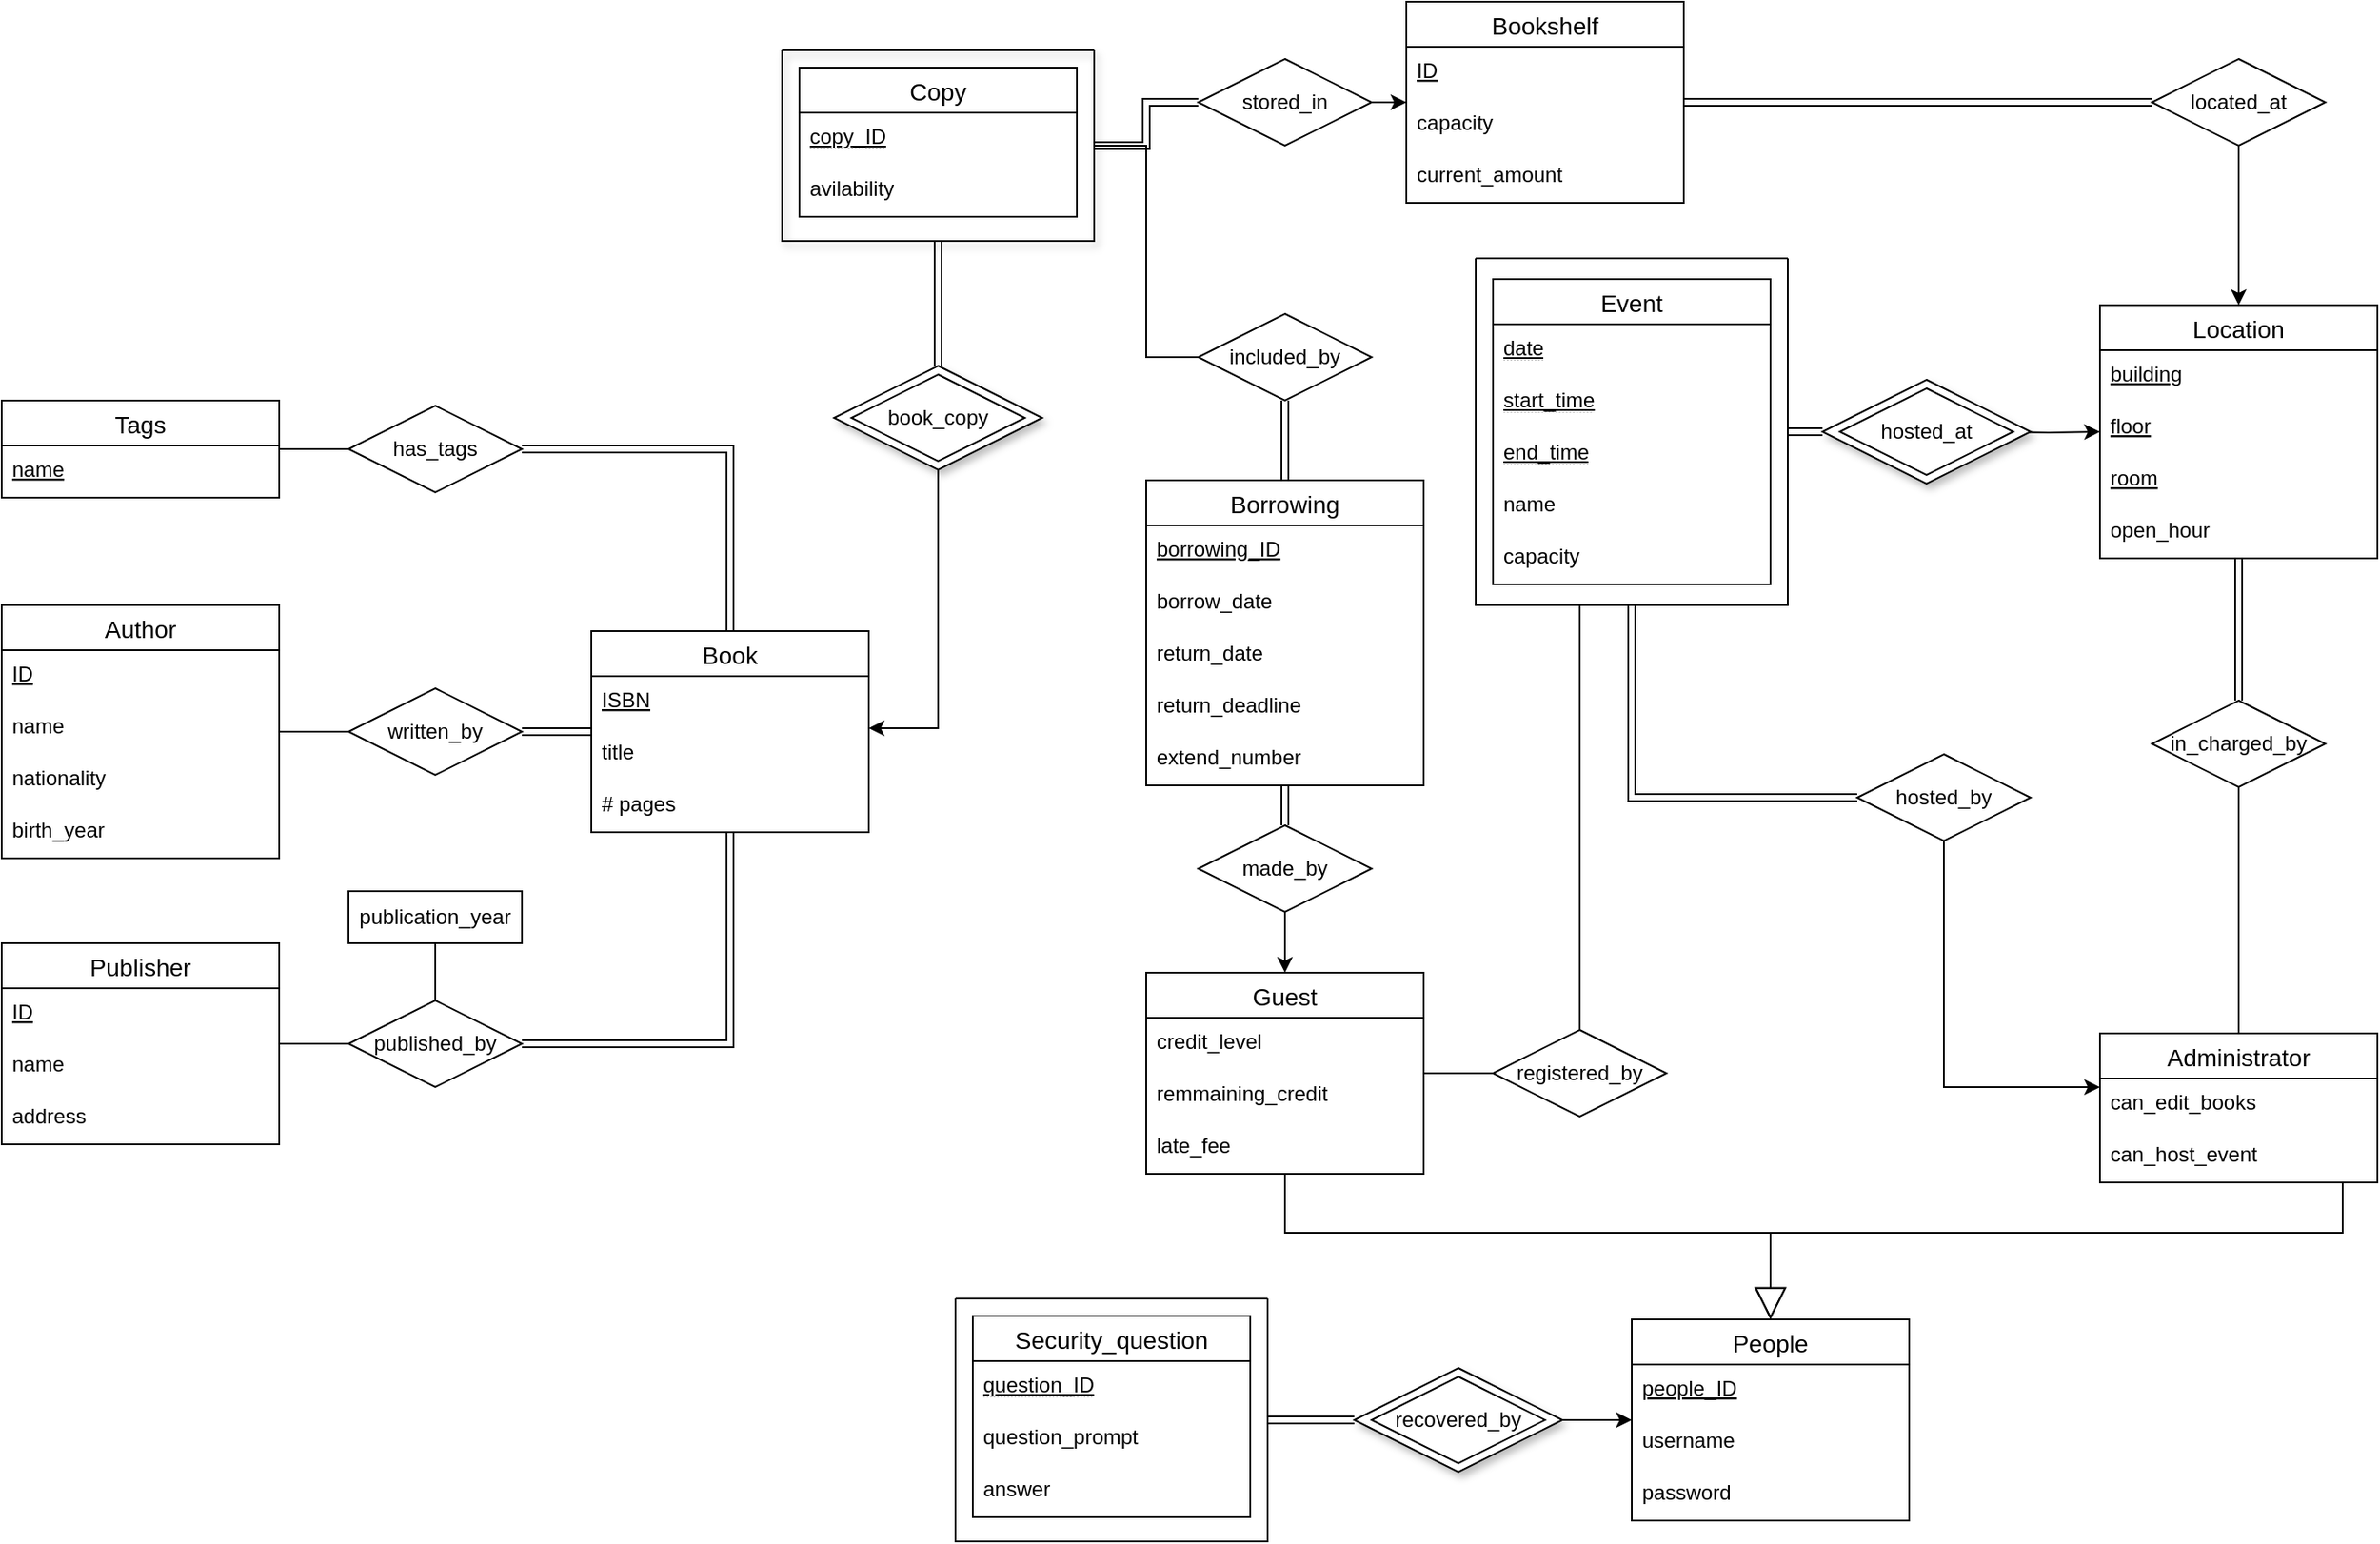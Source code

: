 <mxfile version="20.8.16" type="device"><diagram id="R2lEEEUBdFMjLlhIrx00" name="Page-1"><mxGraphModel dx="1754" dy="674" grid="1" gridSize="10" guides="1" tooltips="1" connect="1" arrows="1" fold="1" page="1" pageScale="1" pageWidth="850" pageHeight="1100" math="0" shadow="0" extFonts="Permanent Marker^https://fonts.googleapis.com/css?family=Permanent+Marker"><root><mxCell id="0"/><mxCell id="1" parent="0"/><mxCell id="M0YwCfA4mjr5i9VfoFUj-1" value="Book" style="swimlane;fontStyle=0;childLayout=stackLayout;horizontal=1;startSize=26;horizontalStack=0;resizeParent=1;resizeParentMax=0;resizeLast=0;collapsible=1;marginBottom=0;align=center;fontSize=14;" parent="1" vertex="1"><mxGeometry x="-170" y="413" width="160" height="116" as="geometry"/></mxCell><mxCell id="M0YwCfA4mjr5i9VfoFUj-2" value="ISBN" style="text;strokeColor=none;fillColor=none;spacingLeft=4;spacingRight=4;overflow=hidden;rotatable=0;points=[[0,0.5],[1,0.5]];portConstraint=eastwest;fontSize=12;fontStyle=4" parent="M0YwCfA4mjr5i9VfoFUj-1" vertex="1"><mxGeometry y="26" width="160" height="30" as="geometry"/></mxCell><mxCell id="M0YwCfA4mjr5i9VfoFUj-3" value="title" style="text;strokeColor=none;fillColor=none;spacingLeft=4;spacingRight=4;overflow=hidden;rotatable=0;points=[[0,0.5],[1,0.5]];portConstraint=eastwest;fontSize=12;" parent="M0YwCfA4mjr5i9VfoFUj-1" vertex="1"><mxGeometry y="56" width="160" height="30" as="geometry"/></mxCell><mxCell id="6Vq29FL__fgsb-6oe8JI-12" value="# pages" style="text;strokeColor=none;fillColor=none;spacingLeft=4;spacingRight=4;overflow=hidden;rotatable=0;points=[[0,0.5],[1,0.5]];portConstraint=eastwest;fontSize=12;" parent="M0YwCfA4mjr5i9VfoFUj-1" vertex="1"><mxGeometry y="86" width="160" height="30" as="geometry"/></mxCell><mxCell id="M0YwCfA4mjr5i9VfoFUj-5" value="Bookshelf" style="swimlane;fontStyle=0;childLayout=stackLayout;horizontal=1;startSize=26;horizontalStack=0;resizeParent=1;resizeParentMax=0;resizeLast=0;collapsible=1;marginBottom=0;align=center;fontSize=14;" parent="1" vertex="1"><mxGeometry x="300" y="50" width="160" height="116" as="geometry"/></mxCell><mxCell id="M0YwCfA4mjr5i9VfoFUj-6" value="ID" style="text;strokeColor=none;fillColor=none;spacingLeft=4;spacingRight=4;overflow=hidden;rotatable=0;points=[[0,0.5],[1,0.5]];portConstraint=eastwest;fontSize=12;fontStyle=4" parent="M0YwCfA4mjr5i9VfoFUj-5" vertex="1"><mxGeometry y="26" width="160" height="30" as="geometry"/></mxCell><mxCell id="M0YwCfA4mjr5i9VfoFUj-8" value="capacity" style="text;strokeColor=none;fillColor=none;spacingLeft=4;spacingRight=4;overflow=hidden;rotatable=0;points=[[0,0.5],[1,0.5]];portConstraint=eastwest;fontSize=12;" parent="M0YwCfA4mjr5i9VfoFUj-5" vertex="1"><mxGeometry y="56" width="160" height="30" as="geometry"/></mxCell><mxCell id="RutCKX_S9ad8p6_v9QBn-16" value="current_amount" style="text;strokeColor=none;fillColor=none;spacingLeft=4;spacingRight=4;overflow=hidden;rotatable=0;points=[[0,0.5],[1,0.5]];portConstraint=eastwest;fontSize=12;" parent="M0YwCfA4mjr5i9VfoFUj-5" vertex="1"><mxGeometry y="86" width="160" height="30" as="geometry"/></mxCell><mxCell id="M0YwCfA4mjr5i9VfoFUj-9" value="Location" style="swimlane;fontStyle=0;childLayout=stackLayout;horizontal=1;startSize=26;horizontalStack=0;resizeParent=1;resizeParentMax=0;resizeLast=0;collapsible=1;marginBottom=0;align=center;fontSize=14;" parent="1" vertex="1"><mxGeometry x="700" y="225" width="160" height="146" as="geometry"/></mxCell><mxCell id="M0YwCfA4mjr5i9VfoFUj-11" value="building" style="text;strokeColor=none;fillColor=none;spacingLeft=4;spacingRight=4;overflow=hidden;rotatable=0;points=[[0,0.5],[1,0.5]];portConstraint=eastwest;fontSize=12;fontStyle=4" parent="M0YwCfA4mjr5i9VfoFUj-9" vertex="1"><mxGeometry y="26" width="160" height="30" as="geometry"/></mxCell><mxCell id="M0YwCfA4mjr5i9VfoFUj-12" value="floor" style="text;strokeColor=none;fillColor=none;spacingLeft=4;spacingRight=4;overflow=hidden;rotatable=0;points=[[0,0.5],[1,0.5]];portConstraint=eastwest;fontSize=12;fontStyle=4" parent="M0YwCfA4mjr5i9VfoFUj-9" vertex="1"><mxGeometry y="56" width="160" height="30" as="geometry"/></mxCell><mxCell id="RutCKX_S9ad8p6_v9QBn-11" value="room" style="text;strokeColor=none;fillColor=none;spacingLeft=4;spacingRight=4;overflow=hidden;rotatable=0;points=[[0,0.5],[1,0.5]];portConstraint=eastwest;fontSize=12;fontStyle=4" parent="M0YwCfA4mjr5i9VfoFUj-9" vertex="1"><mxGeometry y="86" width="160" height="30" as="geometry"/></mxCell><mxCell id="m7qZ3WIpsGeV1RLe8qS_-42" value="open_hour" style="text;strokeColor=none;fillColor=none;spacingLeft=4;spacingRight=4;overflow=hidden;rotatable=0;points=[[0,0.5],[1,0.5]];portConstraint=eastwest;fontSize=12;fontStyle=0" parent="M0YwCfA4mjr5i9VfoFUj-9" vertex="1"><mxGeometry y="116" width="160" height="30" as="geometry"/></mxCell><mxCell id="M0YwCfA4mjr5i9VfoFUj-31" style="edgeStyle=orthogonalEdgeStyle;shape=link;rounded=0;orthogonalLoop=1;jettySize=auto;html=1;exitX=0;exitY=0.5;exitDx=0;exitDy=0;" parent="1" source="M0YwCfA4mjr5i9VfoFUj-13" target="6Vq29FL__fgsb-6oe8JI-7" edge="1"><mxGeometry relative="1" as="geometry"><mxPoint x="220" y="-20" as="targetPoint"/></mxGeometry></mxCell><mxCell id="M0YwCfA4mjr5i9VfoFUj-72" style="edgeStyle=orthogonalEdgeStyle;rounded=0;orthogonalLoop=1;jettySize=auto;html=1;exitX=1;exitY=0.5;exitDx=0;exitDy=0;" parent="1" source="M0YwCfA4mjr5i9VfoFUj-13" target="M0YwCfA4mjr5i9VfoFUj-5" edge="1"><mxGeometry relative="1" as="geometry"/></mxCell><mxCell id="M0YwCfA4mjr5i9VfoFUj-13" value="stored_in" style="rhombus;whiteSpace=wrap;html=1;" parent="1" vertex="1"><mxGeometry x="180" y="83" width="100" height="50" as="geometry"/></mxCell><mxCell id="M0YwCfA4mjr5i9VfoFUj-33" style="edgeStyle=orthogonalEdgeStyle;rounded=0;orthogonalLoop=1;jettySize=auto;html=1;exitX=0;exitY=0.5;exitDx=0;exitDy=0;shape=link;" parent="1" source="M0YwCfA4mjr5i9VfoFUj-14" target="M0YwCfA4mjr5i9VfoFUj-5" edge="1"><mxGeometry relative="1" as="geometry"/></mxCell><mxCell id="M0YwCfA4mjr5i9VfoFUj-73" style="edgeStyle=orthogonalEdgeStyle;rounded=0;orthogonalLoop=1;jettySize=auto;html=1;exitX=0.5;exitY=1;exitDx=0;exitDy=0;" parent="1" source="M0YwCfA4mjr5i9VfoFUj-14" target="M0YwCfA4mjr5i9VfoFUj-9" edge="1"><mxGeometry relative="1" as="geometry"><mxPoint x="590" y="123" as="targetPoint"/></mxGeometry></mxCell><mxCell id="M0YwCfA4mjr5i9VfoFUj-14" value="located_at" style="rhombus;whiteSpace=wrap;html=1;" parent="1" vertex="1"><mxGeometry x="730" y="83" width="100" height="50" as="geometry"/></mxCell><mxCell id="M0YwCfA4mjr5i9VfoFUj-15" value="Author" style="swimlane;fontStyle=0;childLayout=stackLayout;horizontal=1;startSize=26;horizontalStack=0;resizeParent=1;resizeParentMax=0;resizeLast=0;collapsible=1;marginBottom=0;align=center;fontSize=14;" parent="1" vertex="1"><mxGeometry x="-510" y="398" width="160" height="146" as="geometry"/></mxCell><mxCell id="M0YwCfA4mjr5i9VfoFUj-16" value="ID" style="text;strokeColor=none;fillColor=none;spacingLeft=4;spacingRight=4;overflow=hidden;rotatable=0;points=[[0,0.5],[1,0.5]];portConstraint=eastwest;fontSize=12;fontStyle=4" parent="M0YwCfA4mjr5i9VfoFUj-15" vertex="1"><mxGeometry y="26" width="160" height="30" as="geometry"/></mxCell><mxCell id="M0YwCfA4mjr5i9VfoFUj-17" value="name" style="text;strokeColor=none;fillColor=none;spacingLeft=4;spacingRight=4;overflow=hidden;rotatable=0;points=[[0,0.5],[1,0.5]];portConstraint=eastwest;fontSize=12;" parent="M0YwCfA4mjr5i9VfoFUj-15" vertex="1"><mxGeometry y="56" width="160" height="30" as="geometry"/></mxCell><mxCell id="M0YwCfA4mjr5i9VfoFUj-18" value="nationality" style="text;strokeColor=none;fillColor=none;spacingLeft=4;spacingRight=4;overflow=hidden;rotatable=0;points=[[0,0.5],[1,0.5]];portConstraint=eastwest;fontSize=12;" parent="M0YwCfA4mjr5i9VfoFUj-15" vertex="1"><mxGeometry y="86" width="160" height="30" as="geometry"/></mxCell><mxCell id="M0YwCfA4mjr5i9VfoFUj-23" value="birth_year" style="text;strokeColor=none;fillColor=none;spacingLeft=4;spacingRight=4;overflow=hidden;rotatable=0;points=[[0,0.5],[1,0.5]];portConstraint=eastwest;fontSize=12;" parent="M0YwCfA4mjr5i9VfoFUj-15" vertex="1"><mxGeometry y="116" width="160" height="30" as="geometry"/></mxCell><mxCell id="M0YwCfA4mjr5i9VfoFUj-19" value="Publisher" style="swimlane;fontStyle=0;childLayout=stackLayout;horizontal=1;startSize=26;horizontalStack=0;resizeParent=1;resizeParentMax=0;resizeLast=0;collapsible=1;marginBottom=0;align=center;fontSize=14;" parent="1" vertex="1"><mxGeometry x="-510" y="593" width="160" height="116" as="geometry"/></mxCell><mxCell id="M0YwCfA4mjr5i9VfoFUj-20" value="ID" style="text;strokeColor=none;fillColor=none;spacingLeft=4;spacingRight=4;overflow=hidden;rotatable=0;points=[[0,0.5],[1,0.5]];portConstraint=eastwest;fontSize=12;fontStyle=4" parent="M0YwCfA4mjr5i9VfoFUj-19" vertex="1"><mxGeometry y="26" width="160" height="30" as="geometry"/></mxCell><mxCell id="M0YwCfA4mjr5i9VfoFUj-21" value="name" style="text;strokeColor=none;fillColor=none;spacingLeft=4;spacingRight=4;overflow=hidden;rotatable=0;points=[[0,0.5],[1,0.5]];portConstraint=eastwest;fontSize=12;" parent="M0YwCfA4mjr5i9VfoFUj-19" vertex="1"><mxGeometry y="56" width="160" height="30" as="geometry"/></mxCell><mxCell id="M0YwCfA4mjr5i9VfoFUj-22" value="address" style="text;strokeColor=none;fillColor=none;spacingLeft=4;spacingRight=4;overflow=hidden;rotatable=0;points=[[0,0.5],[1,0.5]];portConstraint=eastwest;fontSize=12;" parent="M0YwCfA4mjr5i9VfoFUj-19" vertex="1"><mxGeometry y="86" width="160" height="30" as="geometry"/></mxCell><mxCell id="M0YwCfA4mjr5i9VfoFUj-26" style="edgeStyle=orthogonalEdgeStyle;rounded=0;orthogonalLoop=1;jettySize=auto;html=1;exitX=1;exitY=0.5;exitDx=0;exitDy=0;shape=link;" parent="1" source="M0YwCfA4mjr5i9VfoFUj-24" target="M0YwCfA4mjr5i9VfoFUj-1" edge="1"><mxGeometry relative="1" as="geometry"/></mxCell><mxCell id="M0YwCfA4mjr5i9VfoFUj-24" value="written_by" style="rhombus;whiteSpace=wrap;html=1;" parent="1" vertex="1"><mxGeometry x="-310" y="446" width="100" height="50" as="geometry"/></mxCell><mxCell id="M0YwCfA4mjr5i9VfoFUj-28" style="edgeStyle=orthogonalEdgeStyle;rounded=0;orthogonalLoop=1;jettySize=auto;html=1;exitX=1;exitY=0.5;exitDx=0;exitDy=0;shape=link;" parent="1" source="M0YwCfA4mjr5i9VfoFUj-25" target="M0YwCfA4mjr5i9VfoFUj-1" edge="1"><mxGeometry relative="1" as="geometry"/></mxCell><mxCell id="M0YwCfA4mjr5i9VfoFUj-25" value="published_by" style="rhombus;whiteSpace=wrap;html=1;" parent="1" vertex="1"><mxGeometry x="-310" y="626" width="100" height="50" as="geometry"/></mxCell><mxCell id="M0YwCfA4mjr5i9VfoFUj-44" value="Guest" style="swimlane;fontStyle=0;childLayout=stackLayout;horizontal=1;startSize=26;horizontalStack=0;resizeParent=1;resizeParentMax=0;resizeLast=0;collapsible=1;marginBottom=0;align=center;fontSize=14;" parent="1" vertex="1"><mxGeometry x="150" y="610" width="160" height="116" as="geometry"/></mxCell><mxCell id="M0YwCfA4mjr5i9VfoFUj-45" value="credit_level" style="text;strokeColor=none;fillColor=none;spacingLeft=4;spacingRight=4;overflow=hidden;rotatable=0;points=[[0,0.5],[1,0.5]];portConstraint=eastwest;fontSize=12;fontStyle=0" parent="M0YwCfA4mjr5i9VfoFUj-44" vertex="1"><mxGeometry y="26" width="160" height="30" as="geometry"/></mxCell><mxCell id="6Vq29FL__fgsb-6oe8JI-16" value="remmaining_credit" style="text;strokeColor=none;fillColor=none;spacingLeft=4;spacingRight=4;overflow=hidden;rotatable=0;points=[[0,0.5],[1,0.5]];portConstraint=eastwest;fontSize=12;" parent="M0YwCfA4mjr5i9VfoFUj-44" vertex="1"><mxGeometry y="56" width="160" height="30" as="geometry"/></mxCell><mxCell id="m7qZ3WIpsGeV1RLe8qS_-4" value="late_fee" style="text;strokeColor=none;fillColor=none;spacingLeft=4;spacingRight=4;overflow=hidden;rotatable=0;points=[[0,0.5],[1,0.5]];portConstraint=eastwest;fontSize=12;" parent="M0YwCfA4mjr5i9VfoFUj-44" vertex="1"><mxGeometry y="86" width="160" height="30" as="geometry"/></mxCell><mxCell id="M0YwCfA4mjr5i9VfoFUj-52" value="People" style="swimlane;fontStyle=0;childLayout=stackLayout;horizontal=1;startSize=26;horizontalStack=0;resizeParent=1;resizeParentMax=0;resizeLast=0;collapsible=1;marginBottom=0;align=center;fontSize=14;" parent="1" vertex="1"><mxGeometry x="430" y="810" width="160" height="116" as="geometry"/></mxCell><mxCell id="M0YwCfA4mjr5i9VfoFUj-53" value="people_ID" style="text;strokeColor=none;fillColor=none;spacingLeft=4;spacingRight=4;overflow=hidden;rotatable=0;points=[[0,0.5],[1,0.5]];portConstraint=eastwest;fontSize=12;fontStyle=4" parent="M0YwCfA4mjr5i9VfoFUj-52" vertex="1"><mxGeometry y="26" width="160" height="30" as="geometry"/></mxCell><mxCell id="m7qZ3WIpsGeV1RLe8qS_-3" value="username" style="text;strokeColor=none;fillColor=none;spacingLeft=4;spacingRight=4;overflow=hidden;rotatable=0;points=[[0,0.5],[1,0.5]];portConstraint=eastwest;fontSize=12;fontStyle=0" parent="M0YwCfA4mjr5i9VfoFUj-52" vertex="1"><mxGeometry y="56" width="160" height="30" as="geometry"/></mxCell><mxCell id="m7qZ3WIpsGeV1RLe8qS_-9" value="password" style="text;strokeColor=none;fillColor=none;spacingLeft=4;spacingRight=4;overflow=hidden;rotatable=0;points=[[0,0.5],[1,0.5]];portConstraint=eastwest;fontSize=12;fontStyle=0" parent="M0YwCfA4mjr5i9VfoFUj-52" vertex="1"><mxGeometry y="86" width="160" height="30" as="geometry"/></mxCell><mxCell id="M0YwCfA4mjr5i9VfoFUj-56" value="Administrator" style="swimlane;fontStyle=0;childLayout=stackLayout;horizontal=1;startSize=26;horizontalStack=0;resizeParent=1;resizeParentMax=0;resizeLast=0;collapsible=1;marginBottom=0;align=center;fontSize=14;" parent="1" vertex="1"><mxGeometry x="700" y="645" width="160" height="86" as="geometry"/></mxCell><mxCell id="m7qZ3WIpsGeV1RLe8qS_-21" value="can_edit_books" style="text;strokeColor=none;fillColor=none;spacingLeft=4;spacingRight=4;overflow=hidden;rotatable=0;points=[[0,0.5],[1,0.5]];portConstraint=eastwest;fontSize=12;" parent="M0YwCfA4mjr5i9VfoFUj-56" vertex="1"><mxGeometry y="26" width="160" height="30" as="geometry"/></mxCell><mxCell id="m7qZ3WIpsGeV1RLe8qS_-43" value="can_host_event" style="text;strokeColor=none;fillColor=none;spacingLeft=4;spacingRight=4;overflow=hidden;rotatable=0;points=[[0,0.5],[1,0.5]];portConstraint=eastwest;fontSize=12;" parent="M0YwCfA4mjr5i9VfoFUj-56" vertex="1"><mxGeometry y="56" width="160" height="30" as="geometry"/></mxCell><mxCell id="M0YwCfA4mjr5i9VfoFUj-63" value="" style="endArrow=none;html=1;rounded=0;" parent="1" source="M0YwCfA4mjr5i9VfoFUj-15" target="M0YwCfA4mjr5i9VfoFUj-24" edge="1"><mxGeometry width="50" height="50" relative="1" as="geometry"><mxPoint x="-330" y="606" as="sourcePoint"/><mxPoint x="-280" y="556" as="targetPoint"/></mxGeometry></mxCell><mxCell id="M0YwCfA4mjr5i9VfoFUj-64" value="" style="endArrow=none;html=1;rounded=0;" parent="1" source="M0YwCfA4mjr5i9VfoFUj-19" target="M0YwCfA4mjr5i9VfoFUj-25" edge="1"><mxGeometry width="50" height="50" relative="1" as="geometry"><mxPoint x="-330" y="553" as="sourcePoint"/><mxPoint x="-280" y="503" as="targetPoint"/></mxGeometry></mxCell><mxCell id="M0YwCfA4mjr5i9VfoFUj-76" value="" style="endArrow=block;endSize=16;endFill=0;html=1;rounded=0;edgeStyle=orthogonalEdgeStyle;" parent="1" source="M0YwCfA4mjr5i9VfoFUj-44" target="M0YwCfA4mjr5i9VfoFUj-52" edge="1"><mxGeometry width="160" relative="1" as="geometry"><mxPoint x="-35" y="708" as="sourcePoint"/><mxPoint x="125" y="708" as="targetPoint"/><Array as="points"><mxPoint x="230" y="760"/><mxPoint x="510" y="760"/></Array></mxGeometry></mxCell><mxCell id="M0YwCfA4mjr5i9VfoFUj-77" value="" style="endArrow=block;endSize=16;endFill=0;html=1;rounded=0;edgeStyle=orthogonalEdgeStyle;" parent="1" source="M0YwCfA4mjr5i9VfoFUj-56" target="M0YwCfA4mjr5i9VfoFUj-52" edge="1"><mxGeometry width="160" relative="1" as="geometry"><mxPoint x="115" y="788" as="sourcePoint"/><mxPoint x="215" y="704" as="targetPoint"/><Array as="points"><mxPoint x="840" y="760"/><mxPoint x="510" y="760"/></Array></mxGeometry></mxCell><mxCell id="M0YwCfA4mjr5i9VfoFUj-84" value="Borrowing" style="swimlane;fontStyle=0;childLayout=stackLayout;horizontal=1;startSize=26;horizontalStack=0;resizeParent=1;resizeParentMax=0;resizeLast=0;collapsible=1;marginBottom=0;align=center;fontSize=14;" parent="1" vertex="1"><mxGeometry x="150" y="326" width="160" height="176" as="geometry"/></mxCell><mxCell id="M0YwCfA4mjr5i9VfoFUj-85" value="borrowing_ID" style="text;strokeColor=none;fillColor=none;spacingLeft=4;spacingRight=4;overflow=hidden;rotatable=0;points=[[0,0.5],[1,0.5]];portConstraint=eastwest;fontSize=12;fontStyle=4" parent="M0YwCfA4mjr5i9VfoFUj-84" vertex="1"><mxGeometry y="26" width="160" height="30" as="geometry"/></mxCell><mxCell id="M0YwCfA4mjr5i9VfoFUj-86" value="borrow_date" style="text;strokeColor=none;fillColor=none;spacingLeft=4;spacingRight=4;overflow=hidden;rotatable=0;points=[[0,0.5],[1,0.5]];portConstraint=eastwest;fontSize=12;" parent="M0YwCfA4mjr5i9VfoFUj-84" vertex="1"><mxGeometry y="56" width="160" height="30" as="geometry"/></mxCell><mxCell id="M0YwCfA4mjr5i9VfoFUj-108" value="return_date" style="text;strokeColor=none;fillColor=none;spacingLeft=4;spacingRight=4;overflow=hidden;rotatable=0;points=[[0,0.5],[1,0.5]];portConstraint=eastwest;fontSize=12;" parent="M0YwCfA4mjr5i9VfoFUj-84" vertex="1"><mxGeometry y="86" width="160" height="30" as="geometry"/></mxCell><mxCell id="M0YwCfA4mjr5i9VfoFUj-109" value="return_deadline" style="text;strokeColor=none;fillColor=none;spacingLeft=4;spacingRight=4;overflow=hidden;rotatable=0;points=[[0,0.5],[1,0.5]];portConstraint=eastwest;fontSize=12;" parent="M0YwCfA4mjr5i9VfoFUj-84" vertex="1"><mxGeometry y="116" width="160" height="30" as="geometry"/></mxCell><mxCell id="m7qZ3WIpsGeV1RLe8qS_-22" value="extend_number" style="text;strokeColor=none;fillColor=none;spacingLeft=4;spacingRight=4;overflow=hidden;rotatable=0;points=[[0,0.5],[1,0.5]];portConstraint=eastwest;fontSize=12;" parent="M0YwCfA4mjr5i9VfoFUj-84" vertex="1"><mxGeometry y="146" width="160" height="30" as="geometry"/></mxCell><mxCell id="M0YwCfA4mjr5i9VfoFUj-88" style="edgeStyle=orthogonalEdgeStyle;rounded=0;orthogonalLoop=1;jettySize=auto;html=1;shape=link;" parent="1" source="M0YwCfA4mjr5i9VfoFUj-87" target="M0YwCfA4mjr5i9VfoFUj-84" edge="1"><mxGeometry relative="1" as="geometry"/></mxCell><mxCell id="M0YwCfA4mjr5i9VfoFUj-89" style="edgeStyle=orthogonalEdgeStyle;rounded=0;orthogonalLoop=1;jettySize=auto;html=1;exitX=0.5;exitY=1;exitDx=0;exitDy=0;" parent="1" source="M0YwCfA4mjr5i9VfoFUj-87" target="M0YwCfA4mjr5i9VfoFUj-44" edge="1"><mxGeometry relative="1" as="geometry"><mxPoint x="230" y="618" as="sourcePoint"/><Array as="points"/></mxGeometry></mxCell><mxCell id="M0YwCfA4mjr5i9VfoFUj-87" value="made_by" style="rhombus;whiteSpace=wrap;html=1;" parent="1" vertex="1"><mxGeometry x="180" y="525" width="100" height="50" as="geometry"/></mxCell><mxCell id="M0YwCfA4mjr5i9VfoFUj-91" style="edgeStyle=orthogonalEdgeStyle;shape=link;rounded=0;orthogonalLoop=1;jettySize=auto;html=1;exitX=0.5;exitY=1;exitDx=0;exitDy=0;" parent="1" source="M0YwCfA4mjr5i9VfoFUj-90" target="M0YwCfA4mjr5i9VfoFUj-84" edge="1"><mxGeometry relative="1" as="geometry"/></mxCell><mxCell id="M0YwCfA4mjr5i9VfoFUj-90" value="included_by" style="rhombus;whiteSpace=wrap;html=1;" parent="1" vertex="1"><mxGeometry x="180" y="230" width="100" height="50" as="geometry"/></mxCell><mxCell id="M0YwCfA4mjr5i9VfoFUj-94" value="" style="endArrow=none;html=1;rounded=0;entryX=0;entryY=0.5;entryDx=0;entryDy=0;edgeStyle=orthogonalEdgeStyle;" parent="1" source="6Vq29FL__fgsb-6oe8JI-7" target="M0YwCfA4mjr5i9VfoFUj-90" edge="1"><mxGeometry width="50" height="50" relative="1" as="geometry"><mxPoint x="130" y="470" as="sourcePoint"/><mxPoint x="190" y="430" as="targetPoint"/></mxGeometry></mxCell><mxCell id="RutCKX_S9ad8p6_v9QBn-1" value="Tags" style="swimlane;fontStyle=0;childLayout=stackLayout;horizontal=1;startSize=26;horizontalStack=0;resizeParent=1;resizeParentMax=0;resizeLast=0;collapsible=1;marginBottom=0;align=center;fontSize=14;" parent="1" vertex="1"><mxGeometry x="-510" y="280" width="160" height="56" as="geometry"/></mxCell><mxCell id="RutCKX_S9ad8p6_v9QBn-2" value="name" style="text;strokeColor=none;fillColor=none;spacingLeft=4;spacingRight=4;overflow=hidden;rotatable=0;points=[[0,0.5],[1,0.5]];portConstraint=eastwest;fontSize=12;fontStyle=4" parent="RutCKX_S9ad8p6_v9QBn-1" vertex="1"><mxGeometry y="26" width="160" height="30" as="geometry"/></mxCell><mxCell id="RutCKX_S9ad8p6_v9QBn-7" value="has_tags" style="rhombus;whiteSpace=wrap;html=1;" parent="1" vertex="1"><mxGeometry x="-310" y="283" width="100" height="50" as="geometry"/></mxCell><mxCell id="RutCKX_S9ad8p6_v9QBn-8" value="" style="endArrow=none;html=1;rounded=0;entryX=1;entryY=0.5;entryDx=0;entryDy=0;shape=link;edgeStyle=orthogonalEdgeStyle;exitX=0.5;exitY=0;exitDx=0;exitDy=0;" parent="1" source="M0YwCfA4mjr5i9VfoFUj-1" target="RutCKX_S9ad8p6_v9QBn-7" edge="1"><mxGeometry width="50" height="50" relative="1" as="geometry"><mxPoint x="-340" y="453" as="sourcePoint"/><mxPoint x="-300" y="453" as="targetPoint"/></mxGeometry></mxCell><mxCell id="RutCKX_S9ad8p6_v9QBn-9" value="" style="endArrow=none;html=1;rounded=0;exitX=0;exitY=0.5;exitDx=0;exitDy=0;edgeStyle=orthogonalEdgeStyle;" parent="1" source="RutCKX_S9ad8p6_v9QBn-7" target="RutCKX_S9ad8p6_v9QBn-1" edge="1"><mxGeometry width="50" height="50" relative="1" as="geometry"><mxPoint x="-670" y="458" as="sourcePoint"/><mxPoint x="-630" y="458" as="targetPoint"/></mxGeometry></mxCell><mxCell id="6Vq29FL__fgsb-6oe8JI-1" value="Copy" style="swimlane;fontStyle=0;childLayout=stackLayout;horizontal=1;startSize=26;horizontalStack=0;resizeParent=1;resizeParentMax=0;resizeLast=0;collapsible=1;marginBottom=0;align=center;fontSize=14;" parent="1" vertex="1"><mxGeometry x="-50" y="88" width="160" height="86" as="geometry"/></mxCell><mxCell id="6Vq29FL__fgsb-6oe8JI-2" value="&lt;u style=&quot;text-decoration:underline dotted;text-underline-position:under&quot;&gt;copy_ID&lt;/u&gt;" style="text;strokeColor=none;fillColor=none;spacingLeft=4;spacingRight=4;overflow=hidden;rotatable=0;points=[[0,0.5],[1,0.5]];portConstraint=eastwest;fontSize=12;fontStyle=4;html=1;" parent="6Vq29FL__fgsb-6oe8JI-1" vertex="1"><mxGeometry y="26" width="160" height="30" as="geometry"/></mxCell><mxCell id="6Vq29FL__fgsb-6oe8JI-6" value="avilability" style="text;strokeColor=none;fillColor=none;spacingLeft=4;spacingRight=4;overflow=hidden;rotatable=0;points=[[0,0.5],[1,0.5]];portConstraint=eastwest;fontSize=12;" parent="6Vq29FL__fgsb-6oe8JI-1" vertex="1"><mxGeometry y="56" width="160" height="30" as="geometry"/></mxCell><mxCell id="6Vq29FL__fgsb-6oe8JI-7" value="" style="swimlane;startSize=0;shadow=1;" parent="1" vertex="1"><mxGeometry x="-60" y="78" width="180" height="110" as="geometry"><mxRectangle x="710" y="550" width="50" height="40" as="alternateBounds"/></mxGeometry></mxCell><mxCell id="6Vq29FL__fgsb-6oe8JI-10" style="edgeStyle=orthogonalEdgeStyle;rounded=0;orthogonalLoop=1;jettySize=auto;html=1;exitX=0.5;exitY=0;exitDx=0;exitDy=0;shape=link;" parent="1" source="6Vq29FL__fgsb-6oe8JI-8" target="6Vq29FL__fgsb-6oe8JI-7" edge="1"><mxGeometry relative="1" as="geometry"/></mxCell><mxCell id="6Vq29FL__fgsb-6oe8JI-11" style="edgeStyle=orthogonalEdgeStyle;rounded=0;orthogonalLoop=1;jettySize=auto;html=1;exitX=0.5;exitY=1;exitDx=0;exitDy=0;entryX=1;entryY=0.5;entryDx=0;entryDy=0;" parent="1" source="6Vq29FL__fgsb-6oe8JI-8" edge="1"><mxGeometry relative="1" as="geometry"><mxPoint x="-10" y="469" as="targetPoint"/><Array as="points"><mxPoint x="30" y="469"/></Array></mxGeometry></mxCell><mxCell id="6Vq29FL__fgsb-6oe8JI-8" value="" style="rhombus;whiteSpace=wrap;html=1;shadow=1;" parent="1" vertex="1"><mxGeometry x="-30" y="260" width="120" height="60" as="geometry"/></mxCell><mxCell id="6Vq29FL__fgsb-6oe8JI-9" value="book_copy" style="rhombus;whiteSpace=wrap;html=1;" parent="1" vertex="1"><mxGeometry x="-20" y="265" width="100" height="50" as="geometry"/></mxCell><mxCell id="6Vq29FL__fgsb-6oe8JI-13" value="publication_year" style="rounded=0;whiteSpace=wrap;html=1;" parent="1" vertex="1"><mxGeometry x="-310" y="563" width="100" height="30" as="geometry"/></mxCell><mxCell id="6Vq29FL__fgsb-6oe8JI-15" value="" style="endArrow=none;html=1;rounded=0;edgeStyle=orthogonalEdgeStyle;" parent="1" source="6Vq29FL__fgsb-6oe8JI-13" target="M0YwCfA4mjr5i9VfoFUj-25" edge="1"><mxGeometry width="50" height="50" relative="1" as="geometry"><mxPoint x="-130" y="770" as="sourcePoint"/><mxPoint x="-80" y="720" as="targetPoint"/></mxGeometry></mxCell><mxCell id="m7qZ3WIpsGeV1RLe8qS_-6" style="edgeStyle=orthogonalEdgeStyle;rounded=0;orthogonalLoop=1;jettySize=auto;html=1;exitX=0.5;exitY=0;exitDx=0;exitDy=0;shape=link;" parent="1" source="m7qZ3WIpsGeV1RLe8qS_-5" target="M0YwCfA4mjr5i9VfoFUj-9" edge="1"><mxGeometry relative="1" as="geometry"/></mxCell><mxCell id="m7qZ3WIpsGeV1RLe8qS_-7" style="edgeStyle=orthogonalEdgeStyle;rounded=0;orthogonalLoop=1;jettySize=auto;html=1;exitX=0.5;exitY=1;exitDx=0;exitDy=0;endArrow=none;endFill=0;" parent="1" source="m7qZ3WIpsGeV1RLe8qS_-5" target="M0YwCfA4mjr5i9VfoFUj-56" edge="1"><mxGeometry relative="1" as="geometry"><Array as="points"><mxPoint x="780" y="623"/><mxPoint x="780" y="623"/></Array></mxGeometry></mxCell><mxCell id="m7qZ3WIpsGeV1RLe8qS_-5" value="in_charged_by" style="rhombus;whiteSpace=wrap;html=1;" parent="1" vertex="1"><mxGeometry x="730" y="453" width="100" height="50" as="geometry"/></mxCell><mxCell id="m7qZ3WIpsGeV1RLe8qS_-41" value="" style="swimlane;startSize=0;" parent="1" vertex="1"><mxGeometry x="340" y="198" width="180" height="200" as="geometry"/></mxCell><mxCell id="m7qZ3WIpsGeV1RLe8qS_-33" value="Event" style="swimlane;fontStyle=0;childLayout=stackLayout;horizontal=1;startSize=26;horizontalStack=0;resizeParent=1;resizeParentMax=0;resizeLast=0;collapsible=1;marginBottom=0;align=center;fontSize=14;" parent="m7qZ3WIpsGeV1RLe8qS_-41" vertex="1"><mxGeometry x="10" y="12" width="160" height="176" as="geometry"/></mxCell><mxCell id="m7qZ3WIpsGeV1RLe8qS_-40" value="&lt;u style=&quot;text-decoration:underline dotted;text-underline-position:under&quot;&gt;date&lt;/u&gt;" style="text;strokeColor=none;fillColor=none;spacingLeft=4;spacingRight=4;overflow=hidden;rotatable=0;points=[[0,0.5],[1,0.5]];portConstraint=eastwest;fontSize=12;fontStyle=4;html=1;" parent="m7qZ3WIpsGeV1RLe8qS_-33" vertex="1"><mxGeometry y="26" width="160" height="30" as="geometry"/></mxCell><mxCell id="m7qZ3WIpsGeV1RLe8qS_-35" value="&lt;u style=&quot;text-decoration:underline dotted;text-underline-position:under&quot;&gt;start_time&lt;/u&gt;" style="text;strokeColor=none;fillColor=none;spacingLeft=4;spacingRight=4;overflow=hidden;rotatable=0;points=[[0,0.5],[1,0.5]];portConstraint=eastwest;fontSize=12;fontStyle=4;html=1;" parent="m7qZ3WIpsGeV1RLe8qS_-33" vertex="1"><mxGeometry y="56" width="160" height="30" as="geometry"/></mxCell><mxCell id="m7qZ3WIpsGeV1RLe8qS_-39" value="&lt;u style=&quot;text-decoration:underline dotted;text-underline-position:under&quot;&gt;end_time&lt;/u&gt;" style="text;strokeColor=none;fillColor=none;spacingLeft=4;spacingRight=4;overflow=hidden;rotatable=0;points=[[0,0.5],[1,0.5]];portConstraint=eastwest;fontSize=12;fontStyle=4;html=1;" parent="m7qZ3WIpsGeV1RLe8qS_-33" vertex="1"><mxGeometry y="86" width="160" height="30" as="geometry"/></mxCell><mxCell id="m7qZ3WIpsGeV1RLe8qS_-38" value="name" style="text;strokeColor=none;fillColor=none;spacingLeft=4;spacingRight=4;overflow=hidden;rotatable=0;points=[[0,0.5],[1,0.5]];portConstraint=eastwest;fontSize=12;fontStyle=0" parent="m7qZ3WIpsGeV1RLe8qS_-33" vertex="1"><mxGeometry y="116" width="160" height="30" as="geometry"/></mxCell><mxCell id="m7qZ3WIpsGeV1RLe8qS_-36" value="capacity" style="text;strokeColor=none;fillColor=none;spacingLeft=4;spacingRight=4;overflow=hidden;rotatable=0;points=[[0,0.5],[1,0.5]];portConstraint=eastwest;fontSize=12;fontStyle=0" parent="m7qZ3WIpsGeV1RLe8qS_-33" vertex="1"><mxGeometry y="146" width="160" height="30" as="geometry"/></mxCell><mxCell id="m7qZ3WIpsGeV1RLe8qS_-53" style="edgeStyle=orthogonalEdgeStyle;shape=link;rounded=0;orthogonalLoop=1;jettySize=auto;html=1;exitX=0;exitY=0.5;exitDx=0;exitDy=0;endArrow=classic;endFill=1;" parent="1" source="m7qZ3WIpsGeV1RLe8qS_-44" target="m7qZ3WIpsGeV1RLe8qS_-41" edge="1"><mxGeometry relative="1" as="geometry"/></mxCell><mxCell id="m7qZ3WIpsGeV1RLe8qS_-54" style="edgeStyle=orthogonalEdgeStyle;rounded=0;orthogonalLoop=1;jettySize=auto;html=1;exitX=1;exitY=0.5;exitDx=0;exitDy=0;endArrow=classic;endFill=1;" parent="1" target="M0YwCfA4mjr5i9VfoFUj-9" edge="1"><mxGeometry relative="1" as="geometry"><mxPoint x="640" y="298" as="sourcePoint"/></mxGeometry></mxCell><mxCell id="m7qZ3WIpsGeV1RLe8qS_-44" value="" style="rhombus;whiteSpace=wrap;html=1;shadow=1;" parent="1" vertex="1"><mxGeometry x="540" y="268" width="120" height="60" as="geometry"/></mxCell><mxCell id="m7qZ3WIpsGeV1RLe8qS_-45" value="hosted_at" style="rhombus;whiteSpace=wrap;html=1;" parent="1" vertex="1"><mxGeometry x="550" y="273" width="100" height="50" as="geometry"/></mxCell><mxCell id="m7qZ3WIpsGeV1RLe8qS_-47" style="edgeStyle=orthogonalEdgeStyle;rounded=0;orthogonalLoop=1;jettySize=auto;html=1;exitX=0.5;exitY=1;exitDx=0;exitDy=0;" parent="1" source="m7qZ3WIpsGeV1RLe8qS_-46" target="M0YwCfA4mjr5i9VfoFUj-56" edge="1"><mxGeometry relative="1" as="geometry"><Array as="points"><mxPoint x="610" y="676"/></Array></mxGeometry></mxCell><mxCell id="m7qZ3WIpsGeV1RLe8qS_-49" style="edgeStyle=orthogonalEdgeStyle;rounded=0;orthogonalLoop=1;jettySize=auto;html=1;exitX=0;exitY=0.5;exitDx=0;exitDy=0;endArrow=classic;endFill=1;shape=link;" parent="1" source="m7qZ3WIpsGeV1RLe8qS_-46" target="m7qZ3WIpsGeV1RLe8qS_-41" edge="1"><mxGeometry relative="1" as="geometry"/></mxCell><mxCell id="m7qZ3WIpsGeV1RLe8qS_-46" value="hosted_by" style="rhombus;whiteSpace=wrap;html=1;" parent="1" vertex="1"><mxGeometry x="560" y="484" width="100" height="50" as="geometry"/></mxCell><mxCell id="m7qZ3WIpsGeV1RLe8qS_-56" style="edgeStyle=orthogonalEdgeStyle;rounded=0;orthogonalLoop=1;jettySize=auto;html=1;exitX=0;exitY=0.5;exitDx=0;exitDy=0;endArrow=none;endFill=0;" parent="1" source="m7qZ3WIpsGeV1RLe8qS_-55" target="M0YwCfA4mjr5i9VfoFUj-44" edge="1"><mxGeometry relative="1" as="geometry"/></mxCell><mxCell id="m7qZ3WIpsGeV1RLe8qS_-57" style="edgeStyle=orthogonalEdgeStyle;rounded=0;orthogonalLoop=1;jettySize=auto;html=1;exitX=1;exitY=0.5;exitDx=0;exitDy=0;endArrow=none;endFill=0;" parent="1" source="m7qZ3WIpsGeV1RLe8qS_-55" target="m7qZ3WIpsGeV1RLe8qS_-41" edge="1"><mxGeometry relative="1" as="geometry"><Array as="points"><mxPoint x="400" y="668"/></Array></mxGeometry></mxCell><mxCell id="m7qZ3WIpsGeV1RLe8qS_-55" value="registered_by" style="rhombus;whiteSpace=wrap;html=1;" parent="1" vertex="1"><mxGeometry x="350" y="643" width="100" height="50" as="geometry"/></mxCell><mxCell id="m7qZ3WIpsGeV1RLe8qS_-61" value="Security_question" style="swimlane;fontStyle=0;childLayout=stackLayout;horizontal=1;startSize=26;horizontalStack=0;resizeParent=1;resizeParentMax=0;resizeLast=0;collapsible=1;marginBottom=0;align=center;fontSize=14;" parent="1" vertex="1"><mxGeometry x="50" y="808" width="160" height="116" as="geometry"/></mxCell><mxCell id="m7qZ3WIpsGeV1RLe8qS_-62" value="&lt;u style=&quot;text-decoration:underline dotted;text-underline-position:under&quot;&gt;question_ID&lt;/u&gt;" style="text;strokeColor=none;fillColor=none;spacingLeft=4;spacingRight=4;overflow=hidden;rotatable=0;points=[[0,0.5],[1,0.5]];portConstraint=eastwest;fontSize=12;fontStyle=4;html=1;" parent="m7qZ3WIpsGeV1RLe8qS_-61" vertex="1"><mxGeometry y="26" width="160" height="30" as="geometry"/></mxCell><mxCell id="m7qZ3WIpsGeV1RLe8qS_-63" value="question_prompt" style="text;strokeColor=none;fillColor=none;spacingLeft=4;spacingRight=4;overflow=hidden;rotatable=0;points=[[0,0.5],[1,0.5]];portConstraint=eastwest;fontSize=12;fontStyle=0" parent="m7qZ3WIpsGeV1RLe8qS_-61" vertex="1"><mxGeometry y="56" width="160" height="30" as="geometry"/></mxCell><mxCell id="m7qZ3WIpsGeV1RLe8qS_-64" value="answer" style="text;strokeColor=none;fillColor=none;spacingLeft=4;spacingRight=4;overflow=hidden;rotatable=0;points=[[0,0.5],[1,0.5]];portConstraint=eastwest;fontSize=12;fontStyle=0" parent="m7qZ3WIpsGeV1RLe8qS_-61" vertex="1"><mxGeometry y="86" width="160" height="30" as="geometry"/></mxCell><mxCell id="m7qZ3WIpsGeV1RLe8qS_-77" style="edgeStyle=orthogonalEdgeStyle;rounded=0;sketch=0;orthogonalLoop=1;jettySize=auto;html=1;entryX=0;entryY=0.5;entryDx=0;entryDy=0;endArrow=none;endFill=0;shape=link;" parent="1" source="m7qZ3WIpsGeV1RLe8qS_-72" target="m7qZ3WIpsGeV1RLe8qS_-75" edge="1"><mxGeometry relative="1" as="geometry"/></mxCell><mxCell id="m7qZ3WIpsGeV1RLe8qS_-72" value="" style="swimlane;startSize=0;" parent="1" vertex="1"><mxGeometry x="40" y="798" width="180" height="140" as="geometry"/></mxCell><mxCell id="m7qZ3WIpsGeV1RLe8qS_-78" style="edgeStyle=orthogonalEdgeStyle;rounded=0;sketch=0;orthogonalLoop=1;jettySize=auto;html=1;exitX=1;exitY=0.5;exitDx=0;exitDy=0;endArrow=classic;endFill=1;" parent="1" source="m7qZ3WIpsGeV1RLe8qS_-75" target="M0YwCfA4mjr5i9VfoFUj-52" edge="1"><mxGeometry relative="1" as="geometry"/></mxCell><mxCell id="m7qZ3WIpsGeV1RLe8qS_-75" value="" style="rhombus;whiteSpace=wrap;html=1;shadow=1;" parent="1" vertex="1"><mxGeometry x="270" y="838" width="120" height="60" as="geometry"/></mxCell><mxCell id="m7qZ3WIpsGeV1RLe8qS_-76" value="recovered_by" style="rhombus;whiteSpace=wrap;html=1;" parent="1" vertex="1"><mxGeometry x="280" y="843" width="100" height="50" as="geometry"/></mxCell></root></mxGraphModel></diagram></mxfile>